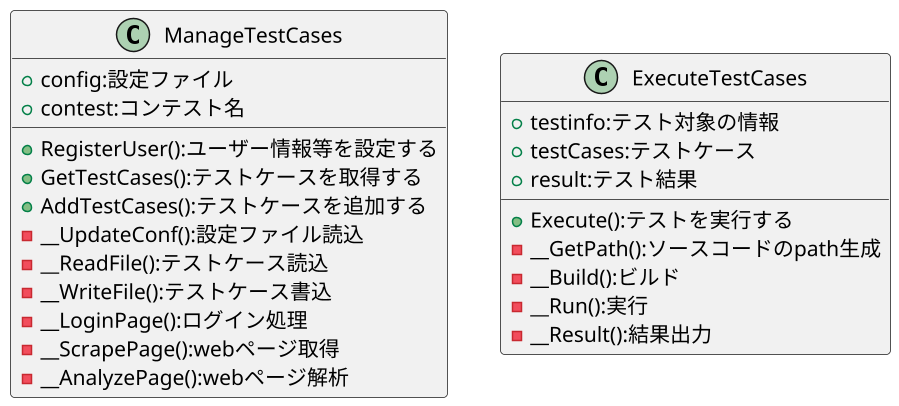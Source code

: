@startuml

scale 1.5
class ManageTestCases {
    + config:設定ファイル
    + contest:コンテスト名
    + RegisterUser():ユーザー情報等を設定する
    + GetTestCases():テストケースを取得する
    + AddTestCases():テストケースを追加する
    - __UpdateConf():設定ファイル読込
    - __ReadFile():テストケース読込
    - __WriteFile():テストケース書込
    - __LoginPage():ログイン処理
    - __ScrapePage():webページ取得
    - __AnalyzePage():webページ解析
}

class ExecuteTestCases {
    + testinfo:テスト対象の情報
    + testCases:テストケース
    + result:テスト結果
    + Execute():テストを実行する
    - __GetPath():ソースコードのpath生成
    - __Build():ビルド
    - __Run():実行
    - __Result():結果出力
}

@enduml